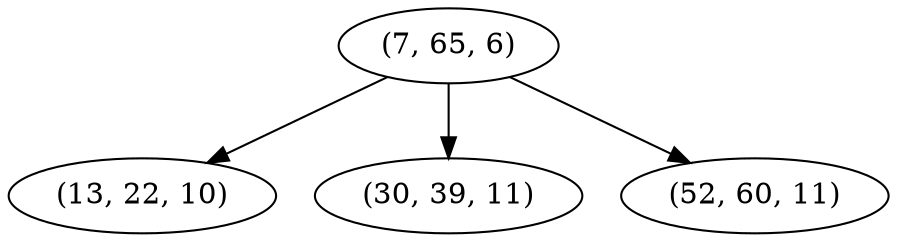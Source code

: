 digraph tree {
    "(7, 65, 6)";
    "(13, 22, 10)";
    "(30, 39, 11)";
    "(52, 60, 11)";
    "(7, 65, 6)" -> "(13, 22, 10)";
    "(7, 65, 6)" -> "(30, 39, 11)";
    "(7, 65, 6)" -> "(52, 60, 11)";
}
